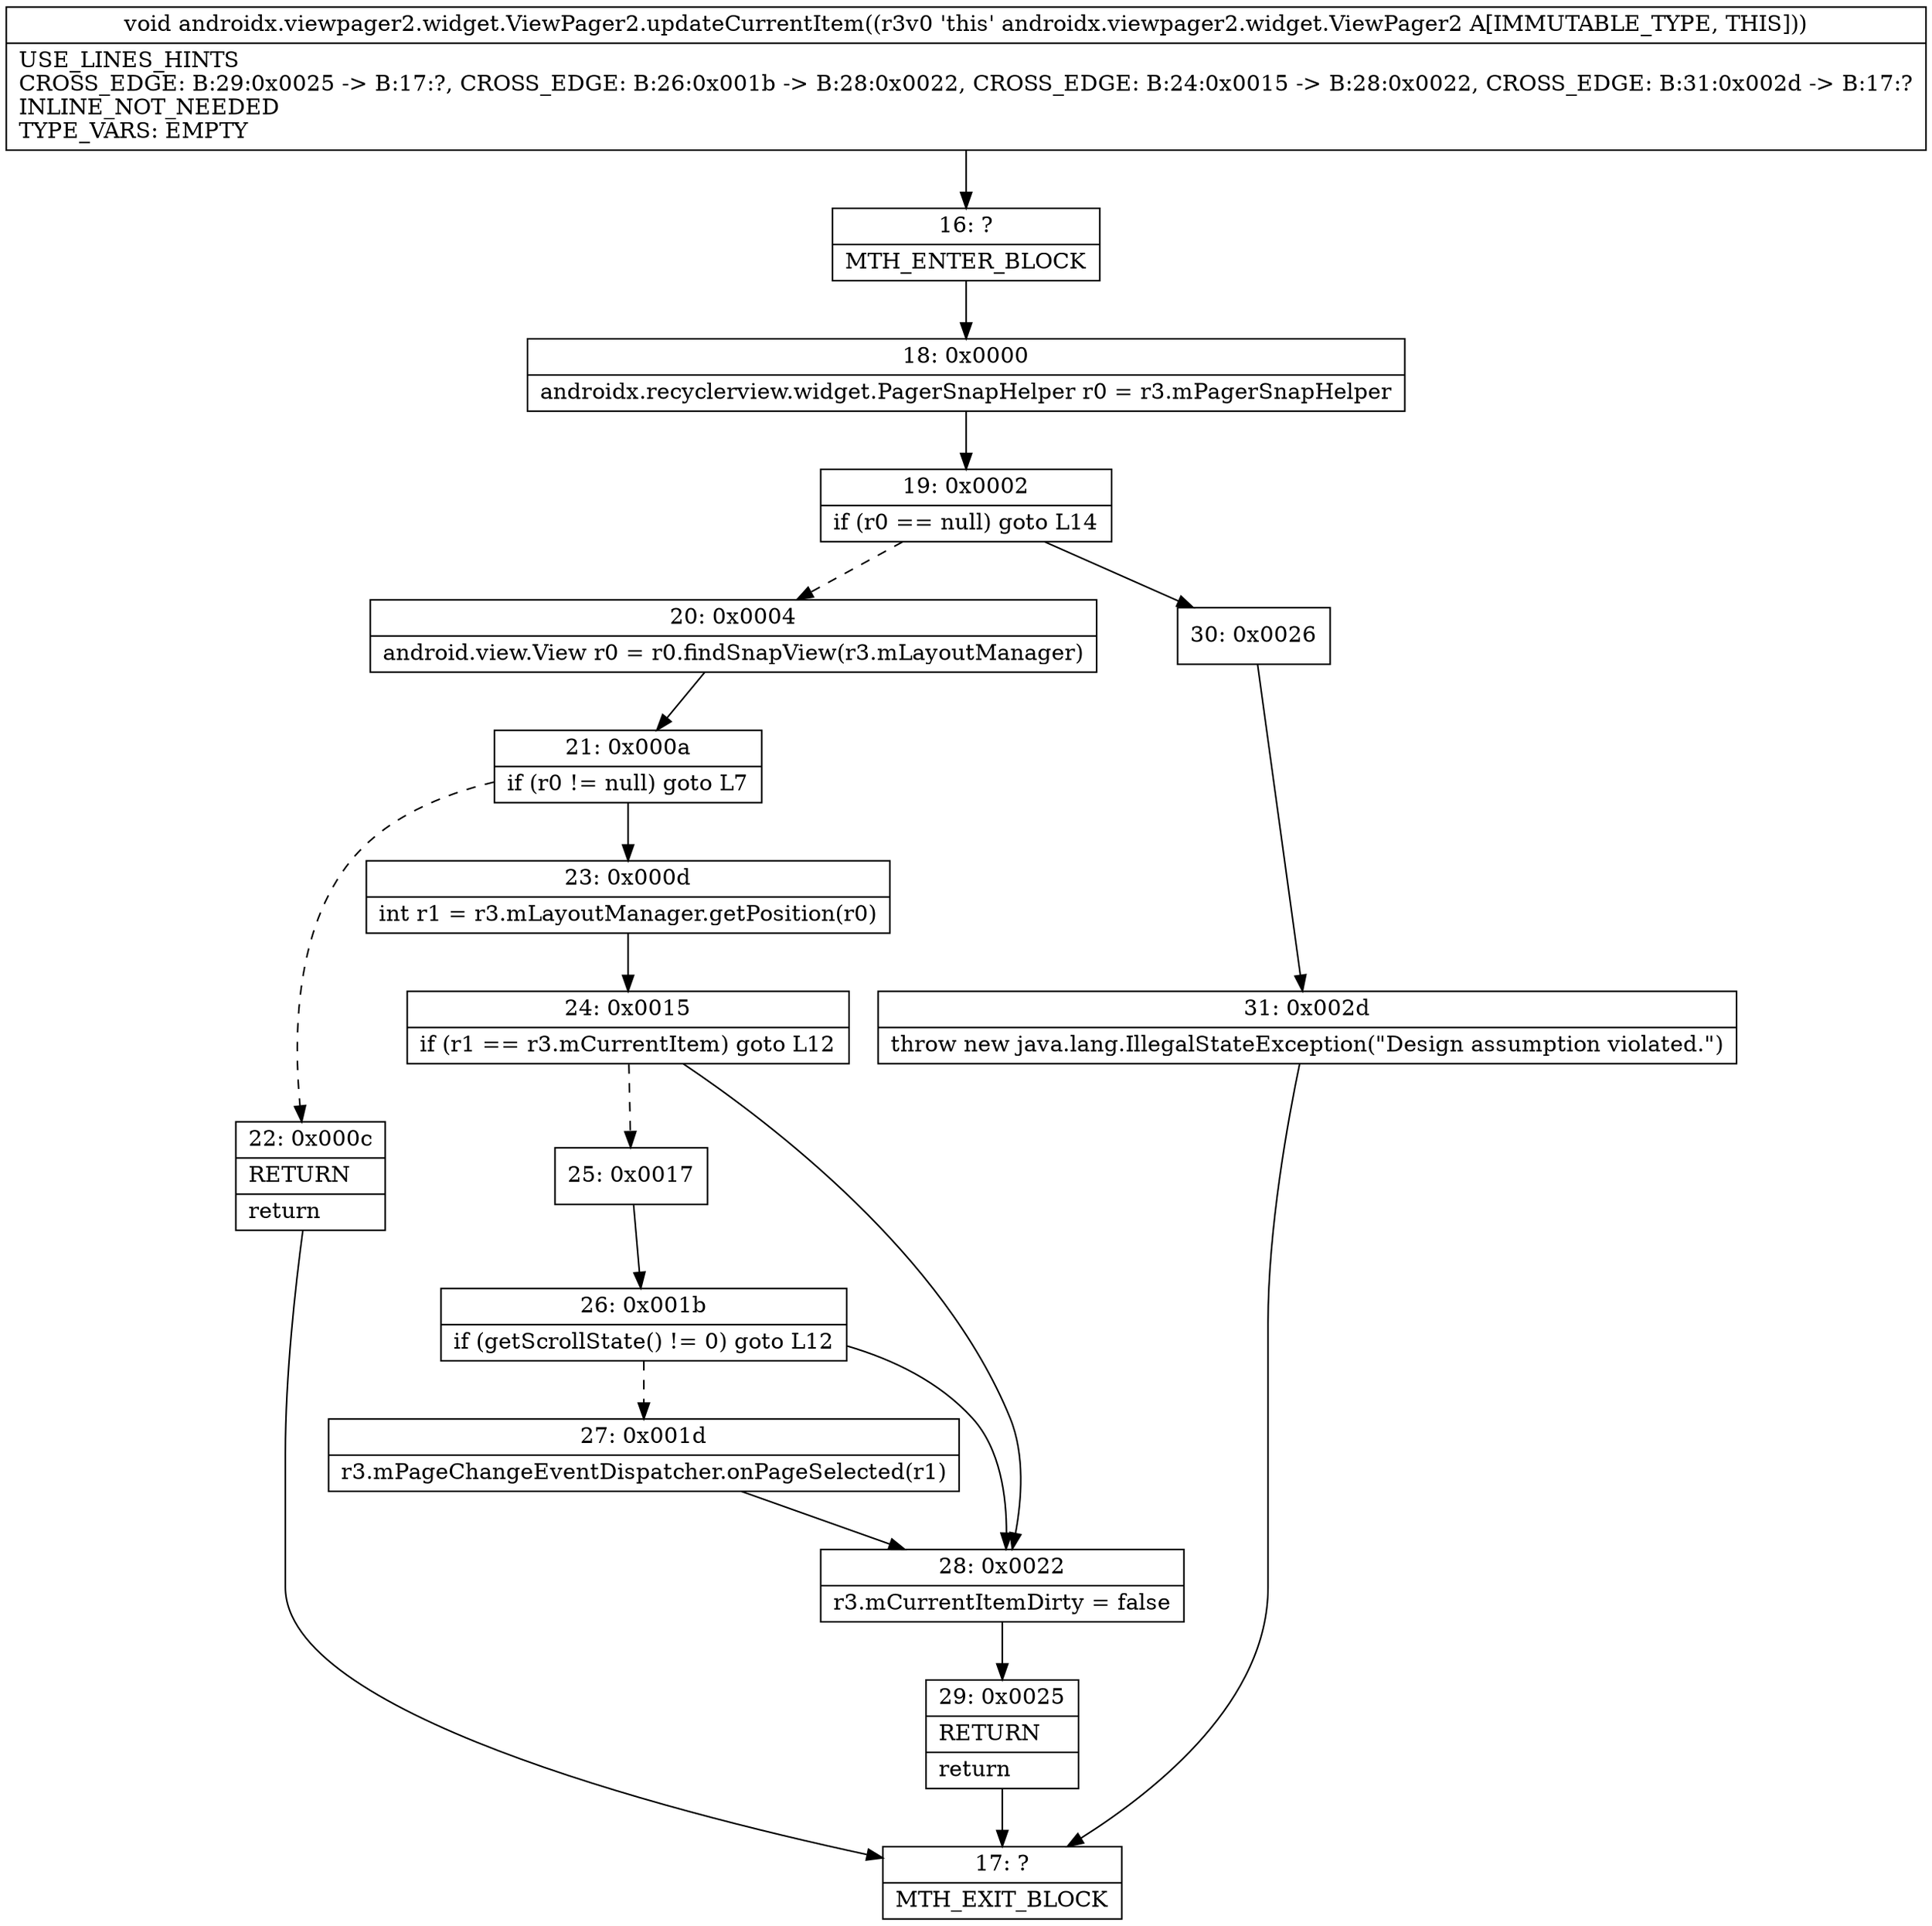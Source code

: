 digraph "CFG forandroidx.viewpager2.widget.ViewPager2.updateCurrentItem()V" {
Node_16 [shape=record,label="{16\:\ ?|MTH_ENTER_BLOCK\l}"];
Node_18 [shape=record,label="{18\:\ 0x0000|androidx.recyclerview.widget.PagerSnapHelper r0 = r3.mPagerSnapHelper\l}"];
Node_19 [shape=record,label="{19\:\ 0x0002|if (r0 == null) goto L14\l}"];
Node_20 [shape=record,label="{20\:\ 0x0004|android.view.View r0 = r0.findSnapView(r3.mLayoutManager)\l}"];
Node_21 [shape=record,label="{21\:\ 0x000a|if (r0 != null) goto L7\l}"];
Node_22 [shape=record,label="{22\:\ 0x000c|RETURN\l|return\l}"];
Node_17 [shape=record,label="{17\:\ ?|MTH_EXIT_BLOCK\l}"];
Node_23 [shape=record,label="{23\:\ 0x000d|int r1 = r3.mLayoutManager.getPosition(r0)\l}"];
Node_24 [shape=record,label="{24\:\ 0x0015|if (r1 == r3.mCurrentItem) goto L12\l}"];
Node_25 [shape=record,label="{25\:\ 0x0017}"];
Node_26 [shape=record,label="{26\:\ 0x001b|if (getScrollState() != 0) goto L12\l}"];
Node_27 [shape=record,label="{27\:\ 0x001d|r3.mPageChangeEventDispatcher.onPageSelected(r1)\l}"];
Node_28 [shape=record,label="{28\:\ 0x0022|r3.mCurrentItemDirty = false\l}"];
Node_29 [shape=record,label="{29\:\ 0x0025|RETURN\l|return\l}"];
Node_30 [shape=record,label="{30\:\ 0x0026}"];
Node_31 [shape=record,label="{31\:\ 0x002d|throw new java.lang.IllegalStateException(\"Design assumption violated.\")\l}"];
MethodNode[shape=record,label="{void androidx.viewpager2.widget.ViewPager2.updateCurrentItem((r3v0 'this' androidx.viewpager2.widget.ViewPager2 A[IMMUTABLE_TYPE, THIS]))  | USE_LINES_HINTS\lCROSS_EDGE: B:29:0x0025 \-\> B:17:?, CROSS_EDGE: B:26:0x001b \-\> B:28:0x0022, CROSS_EDGE: B:24:0x0015 \-\> B:28:0x0022, CROSS_EDGE: B:31:0x002d \-\> B:17:?\lINLINE_NOT_NEEDED\lTYPE_VARS: EMPTY\l}"];
MethodNode -> Node_16;Node_16 -> Node_18;
Node_18 -> Node_19;
Node_19 -> Node_20[style=dashed];
Node_19 -> Node_30;
Node_20 -> Node_21;
Node_21 -> Node_22[style=dashed];
Node_21 -> Node_23;
Node_22 -> Node_17;
Node_23 -> Node_24;
Node_24 -> Node_25[style=dashed];
Node_24 -> Node_28;
Node_25 -> Node_26;
Node_26 -> Node_27[style=dashed];
Node_26 -> Node_28;
Node_27 -> Node_28;
Node_28 -> Node_29;
Node_29 -> Node_17;
Node_30 -> Node_31;
Node_31 -> Node_17;
}

